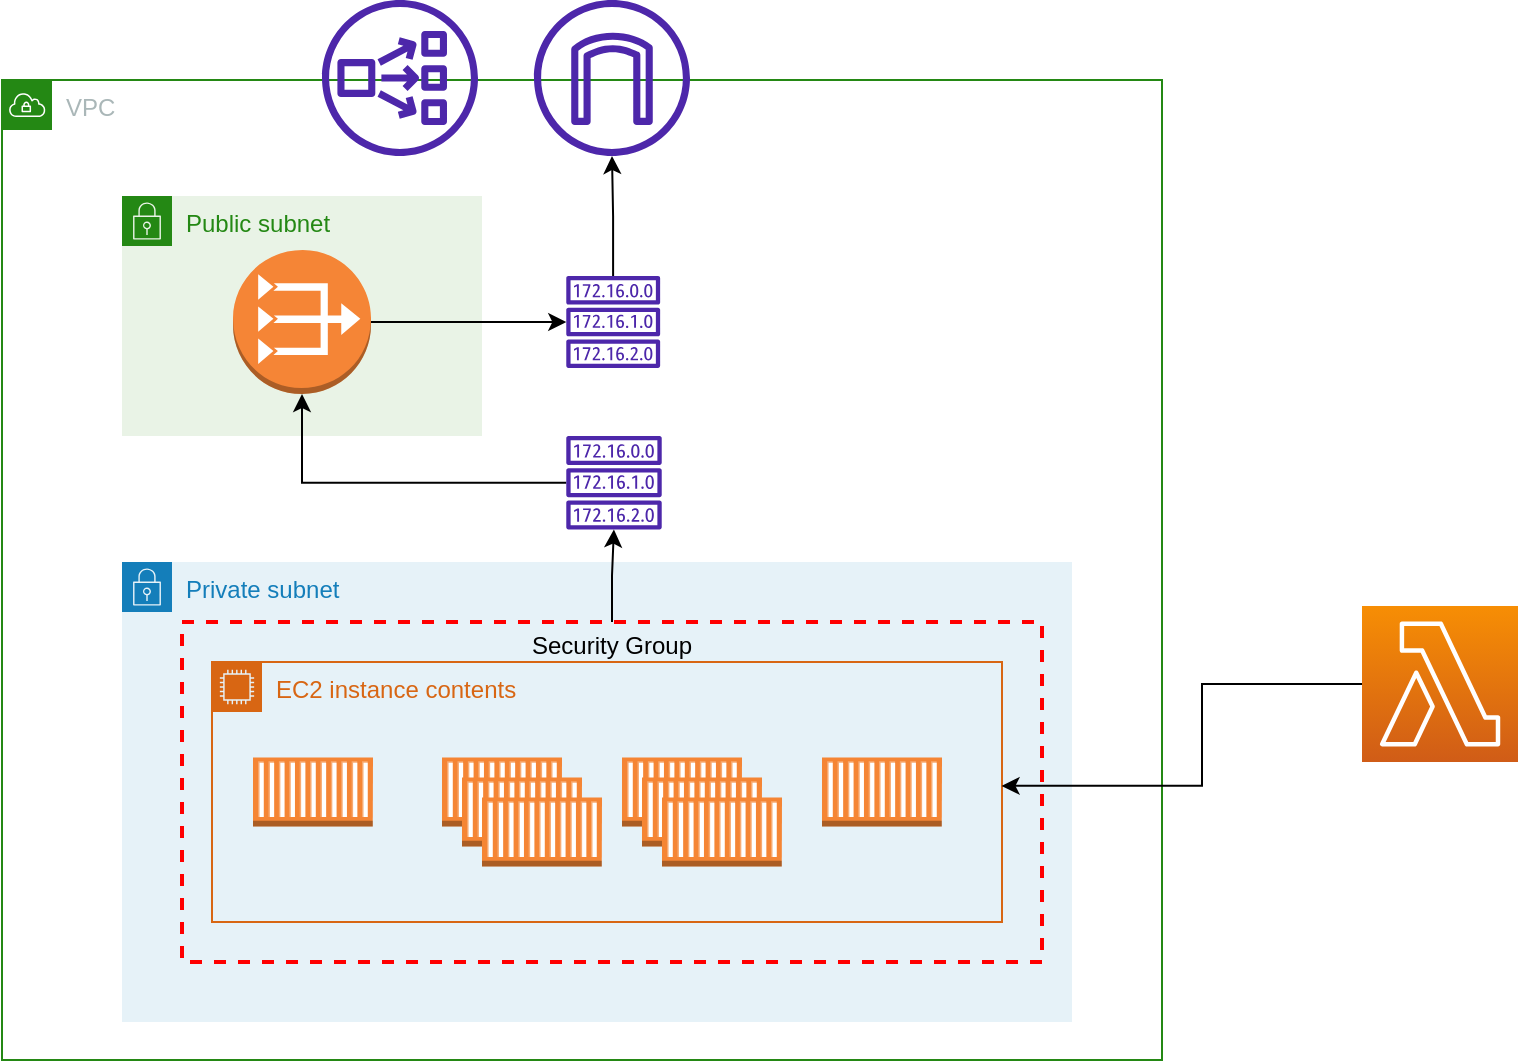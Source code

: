 <mxfile version="21.0.6" type="device"><diagram name="Page-1" id="b9y4cwblvmRKYj2doaiM"><mxGraphModel dx="1026" dy="692" grid="1" gridSize="10" guides="1" tooltips="1" connect="1" arrows="1" fold="1" page="1" pageScale="1" pageWidth="827" pageHeight="583" math="0" shadow="0"><root><mxCell id="0"/><mxCell id="1" parent="0"/><mxCell id="3DA4KyhjXwnGxXHeB9iJ-1" value="VPC" style="points=[[0,0],[0.25,0],[0.5,0],[0.75,0],[1,0],[1,0.25],[1,0.5],[1,0.75],[1,1],[0.75,1],[0.5,1],[0.25,1],[0,1],[0,0.75],[0,0.5],[0,0.25]];outlineConnect=0;gradientColor=none;html=1;whiteSpace=wrap;fontSize=12;fontStyle=0;container=1;pointerEvents=0;collapsible=0;recursiveResize=0;shape=mxgraph.aws4.group;grIcon=mxgraph.aws4.group_vpc;strokeColor=#248814;fillColor=none;verticalAlign=top;align=left;spacingLeft=30;fontColor=#AAB7B8;dashed=0;" vertex="1" parent="1"><mxGeometry x="50" y="67" width="580" height="490" as="geometry"/></mxCell><mxCell id="3DA4KyhjXwnGxXHeB9iJ-2" value="Public subnet" style="points=[[0,0],[0.25,0],[0.5,0],[0.75,0],[1,0],[1,0.25],[1,0.5],[1,0.75],[1,1],[0.75,1],[0.5,1],[0.25,1],[0,1],[0,0.75],[0,0.5],[0,0.25]];outlineConnect=0;gradientColor=none;html=1;whiteSpace=wrap;fontSize=12;fontStyle=0;container=1;pointerEvents=0;collapsible=0;recursiveResize=0;shape=mxgraph.aws4.group;grIcon=mxgraph.aws4.group_security_group;grStroke=0;strokeColor=#248814;fillColor=#E9F3E6;verticalAlign=top;align=left;spacingLeft=30;fontColor=#248814;dashed=0;" vertex="1" parent="3DA4KyhjXwnGxXHeB9iJ-1"><mxGeometry x="60" y="58" width="180" height="120" as="geometry"/></mxCell><mxCell id="3DA4KyhjXwnGxXHeB9iJ-5" value="" style="outlineConnect=0;dashed=0;verticalLabelPosition=bottom;verticalAlign=top;align=center;html=1;shape=mxgraph.aws3.vpc_nat_gateway;fillColor=#F58536;gradientColor=none;" vertex="1" parent="3DA4KyhjXwnGxXHeB9iJ-2"><mxGeometry x="55.5" y="27" width="69" height="72" as="geometry"/></mxCell><mxCell id="3DA4KyhjXwnGxXHeB9iJ-8" value="" style="sketch=0;outlineConnect=0;fontColor=#232F3E;gradientColor=none;fillColor=#4D27AA;strokeColor=none;dashed=0;verticalLabelPosition=bottom;verticalAlign=top;align=center;html=1;fontSize=12;fontStyle=0;aspect=fixed;pointerEvents=1;shape=mxgraph.aws4.route_table;" vertex="1" parent="3DA4KyhjXwnGxXHeB9iJ-1"><mxGeometry x="282" y="98" width="47.21" height="46" as="geometry"/></mxCell><mxCell id="3DA4KyhjXwnGxXHeB9iJ-28" style="edgeStyle=orthogonalEdgeStyle;rounded=0;orthogonalLoop=1;jettySize=auto;html=1;entryX=0.5;entryY=1;entryDx=0;entryDy=0;entryPerimeter=0;" edge="1" parent="3DA4KyhjXwnGxXHeB9iJ-1" source="3DA4KyhjXwnGxXHeB9iJ-7" target="3DA4KyhjXwnGxXHeB9iJ-5"><mxGeometry relative="1" as="geometry"/></mxCell><mxCell id="3DA4KyhjXwnGxXHeB9iJ-7" value="" style="sketch=0;outlineConnect=0;fontColor=#232F3E;gradientColor=none;fillColor=#4D27AA;strokeColor=none;dashed=0;verticalLabelPosition=bottom;verticalAlign=top;align=center;html=1;fontSize=12;fontStyle=0;aspect=fixed;pointerEvents=1;shape=mxgraph.aws4.route_table;" vertex="1" parent="3DA4KyhjXwnGxXHeB9iJ-1"><mxGeometry x="282" y="178.0" width="48" height="46.77" as="geometry"/></mxCell><mxCell id="3DA4KyhjXwnGxXHeB9iJ-12" value="Private subnet" style="points=[[0,0],[0.25,0],[0.5,0],[0.75,0],[1,0],[1,0.25],[1,0.5],[1,0.75],[1,1],[0.75,1],[0.5,1],[0.25,1],[0,1],[0,0.75],[0,0.5],[0,0.25]];outlineConnect=0;gradientColor=none;html=1;whiteSpace=wrap;fontSize=12;fontStyle=0;container=1;pointerEvents=0;collapsible=0;recursiveResize=0;shape=mxgraph.aws4.group;grIcon=mxgraph.aws4.group_security_group;grStroke=0;strokeColor=#147EBA;fillColor=#E6F2F8;verticalAlign=top;align=left;spacingLeft=30;fontColor=#147EBA;dashed=0;" vertex="1" parent="3DA4KyhjXwnGxXHeB9iJ-1"><mxGeometry x="60" y="241" width="475" height="230" as="geometry"/></mxCell><mxCell id="3DA4KyhjXwnGxXHeB9iJ-13" value="EC2 instance contents" style="points=[[0,0],[0.25,0],[0.5,0],[0.75,0],[1,0],[1,0.25],[1,0.5],[1,0.75],[1,1],[0.75,1],[0.5,1],[0.25,1],[0,1],[0,0.75],[0,0.5],[0,0.25]];outlineConnect=0;gradientColor=none;html=1;whiteSpace=wrap;fontSize=12;fontStyle=0;container=1;pointerEvents=0;collapsible=0;recursiveResize=0;shape=mxgraph.aws4.group;grIcon=mxgraph.aws4.group_ec2_instance_contents;strokeColor=#D86613;fillColor=none;verticalAlign=top;align=left;spacingLeft=30;fontColor=#D86613;dashed=0;" vertex="1" parent="3DA4KyhjXwnGxXHeB9iJ-12"><mxGeometry x="45" y="50" width="395" height="130" as="geometry"/></mxCell><mxCell id="3DA4KyhjXwnGxXHeB9iJ-14" value="" style="outlineConnect=0;dashed=0;verticalLabelPosition=bottom;verticalAlign=top;align=center;html=1;shape=mxgraph.aws3.ec2_compute_container;fillColor=#F58534;gradientColor=none;" vertex="1" parent="3DA4KyhjXwnGxXHeB9iJ-13"><mxGeometry x="20.5" y="47.75" width="60" height="34.5" as="geometry"/></mxCell><mxCell id="3DA4KyhjXwnGxXHeB9iJ-15" value="" style="outlineConnect=0;dashed=0;verticalLabelPosition=bottom;verticalAlign=top;align=center;html=1;shape=mxgraph.aws3.ec2_compute_container;fillColor=#F58534;gradientColor=none;" vertex="1" parent="3DA4KyhjXwnGxXHeB9iJ-13"><mxGeometry x="115" y="47.75" width="60" height="34.5" as="geometry"/></mxCell><mxCell id="3DA4KyhjXwnGxXHeB9iJ-16" value="" style="outlineConnect=0;dashed=0;verticalLabelPosition=bottom;verticalAlign=top;align=center;html=1;shape=mxgraph.aws3.ec2_compute_container;fillColor=#F58534;gradientColor=none;" vertex="1" parent="3DA4KyhjXwnGxXHeB9iJ-13"><mxGeometry x="205" y="47.75" width="60" height="34.5" as="geometry"/></mxCell><mxCell id="3DA4KyhjXwnGxXHeB9iJ-17" value="" style="outlineConnect=0;dashed=0;verticalLabelPosition=bottom;verticalAlign=top;align=center;html=1;shape=mxgraph.aws3.ec2_compute_container;fillColor=#F58534;gradientColor=none;" vertex="1" parent="3DA4KyhjXwnGxXHeB9iJ-13"><mxGeometry x="305" y="47.75" width="60" height="34.5" as="geometry"/></mxCell><mxCell id="3DA4KyhjXwnGxXHeB9iJ-23" value="Security Group" style="fontStyle=0;verticalAlign=top;align=center;spacingTop=-2;fillColor=none;rounded=0;whiteSpace=wrap;html=1;strokeColor=#FF0000;strokeWidth=2;dashed=1;container=1;collapsible=0;expand=0;recursiveResize=0;" vertex="1" parent="3DA4KyhjXwnGxXHeB9iJ-12"><mxGeometry x="30" y="30" width="430" height="170" as="geometry"/></mxCell><mxCell id="3DA4KyhjXwnGxXHeB9iJ-18" value="" style="outlineConnect=0;dashed=0;verticalLabelPosition=bottom;verticalAlign=top;align=center;html=1;shape=mxgraph.aws3.ec2_compute_container;fillColor=#F58534;gradientColor=none;" vertex="1" parent="3DA4KyhjXwnGxXHeB9iJ-1"><mxGeometry x="230" y="348.75" width="60" height="34.5" as="geometry"/></mxCell><mxCell id="3DA4KyhjXwnGxXHeB9iJ-19" value="" style="outlineConnect=0;dashed=0;verticalLabelPosition=bottom;verticalAlign=top;align=center;html=1;shape=mxgraph.aws3.ec2_compute_container;fillColor=#F58534;gradientColor=none;" vertex="1" parent="3DA4KyhjXwnGxXHeB9iJ-1"><mxGeometry x="240" y="358.75" width="60" height="34.5" as="geometry"/></mxCell><mxCell id="3DA4KyhjXwnGxXHeB9iJ-20" value="" style="outlineConnect=0;dashed=0;verticalLabelPosition=bottom;verticalAlign=top;align=center;html=1;shape=mxgraph.aws3.ec2_compute_container;fillColor=#F58534;gradientColor=none;" vertex="1" parent="3DA4KyhjXwnGxXHeB9iJ-1"><mxGeometry x="320" y="348.75" width="60" height="34.5" as="geometry"/></mxCell><mxCell id="3DA4KyhjXwnGxXHeB9iJ-21" value="" style="outlineConnect=0;dashed=0;verticalLabelPosition=bottom;verticalAlign=top;align=center;html=1;shape=mxgraph.aws3.ec2_compute_container;fillColor=#F58534;gradientColor=none;" vertex="1" parent="3DA4KyhjXwnGxXHeB9iJ-1"><mxGeometry x="330" y="358.75" width="60" height="34.5" as="geometry"/></mxCell><mxCell id="3DA4KyhjXwnGxXHeB9iJ-24" style="edgeStyle=orthogonalEdgeStyle;rounded=0;orthogonalLoop=1;jettySize=auto;html=1;" edge="1" parent="3DA4KyhjXwnGxXHeB9iJ-1" source="3DA4KyhjXwnGxXHeB9iJ-5" target="3DA4KyhjXwnGxXHeB9iJ-8"><mxGeometry relative="1" as="geometry"/></mxCell><mxCell id="3DA4KyhjXwnGxXHeB9iJ-26" style="edgeStyle=orthogonalEdgeStyle;rounded=0;orthogonalLoop=1;jettySize=auto;html=1;" edge="1" parent="3DA4KyhjXwnGxXHeB9iJ-1" source="3DA4KyhjXwnGxXHeB9iJ-23" target="3DA4KyhjXwnGxXHeB9iJ-7"><mxGeometry relative="1" as="geometry"/></mxCell><mxCell id="3DA4KyhjXwnGxXHeB9iJ-9" value="" style="sketch=0;outlineConnect=0;fontColor=#232F3E;gradientColor=none;fillColor=#4D27AA;strokeColor=none;dashed=0;verticalLabelPosition=bottom;verticalAlign=top;align=center;html=1;fontSize=12;fontStyle=0;aspect=fixed;pointerEvents=1;shape=mxgraph.aws4.internet_gateway;" vertex="1" parent="1"><mxGeometry x="316" y="27" width="78" height="78" as="geometry"/></mxCell><mxCell id="3DA4KyhjXwnGxXHeB9iJ-6" value="" style="sketch=0;outlineConnect=0;fontColor=#232F3E;gradientColor=none;fillColor=#4D27AA;strokeColor=none;dashed=0;verticalLabelPosition=bottom;verticalAlign=top;align=center;html=1;fontSize=12;fontStyle=0;aspect=fixed;pointerEvents=1;shape=mxgraph.aws4.network_load_balancer;" vertex="1" parent="1"><mxGeometry x="210" y="27" width="78" height="78" as="geometry"/></mxCell><mxCell id="3DA4KyhjXwnGxXHeB9iJ-29" style="edgeStyle=orthogonalEdgeStyle;rounded=0;orthogonalLoop=1;jettySize=auto;html=1;entryX=0.953;entryY=0.482;entryDx=0;entryDy=0;entryPerimeter=0;" edge="1" parent="1" source="3DA4KyhjXwnGxXHeB9iJ-22" target="3DA4KyhjXwnGxXHeB9iJ-23"><mxGeometry relative="1" as="geometry"/></mxCell><mxCell id="3DA4KyhjXwnGxXHeB9iJ-22" value="" style="sketch=0;points=[[0,0,0],[0.25,0,0],[0.5,0,0],[0.75,0,0],[1,0,0],[0,1,0],[0.25,1,0],[0.5,1,0],[0.75,1,0],[1,1,0],[0,0.25,0],[0,0.5,0],[0,0.75,0],[1,0.25,0],[1,0.5,0],[1,0.75,0]];outlineConnect=0;fontColor=#232F3E;gradientColor=#F78E04;gradientDirection=north;fillColor=#D05C17;strokeColor=#ffffff;dashed=0;verticalLabelPosition=bottom;verticalAlign=top;align=center;html=1;fontSize=12;fontStyle=0;aspect=fixed;shape=mxgraph.aws4.resourceIcon;resIcon=mxgraph.aws4.lambda;" vertex="1" parent="1"><mxGeometry x="730" y="330" width="78" height="78" as="geometry"/></mxCell><mxCell id="3DA4KyhjXwnGxXHeB9iJ-25" style="edgeStyle=orthogonalEdgeStyle;rounded=0;orthogonalLoop=1;jettySize=auto;html=1;" edge="1" parent="1" source="3DA4KyhjXwnGxXHeB9iJ-8" target="3DA4KyhjXwnGxXHeB9iJ-9"><mxGeometry relative="1" as="geometry"/></mxCell></root></mxGraphModel></diagram></mxfile>